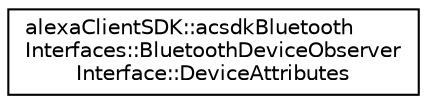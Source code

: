 digraph "Graphical Class Hierarchy"
{
 // LATEX_PDF_SIZE
  edge [fontname="Helvetica",fontsize="10",labelfontname="Helvetica",labelfontsize="10"];
  node [fontname="Helvetica",fontsize="10",shape=record];
  rankdir="LR";
  Node0 [label="alexaClientSDK::acsdkBluetooth\lInterfaces::BluetoothDeviceObserver\lInterface::DeviceAttributes",height=0.2,width=0.4,color="black", fillcolor="white", style="filled",URL="$structalexa_client_s_d_k_1_1acsdk_bluetooth_interfaces_1_1_bluetooth_device_observer_interface_1_1_device_attributes.html",tooltip=" "];
}
